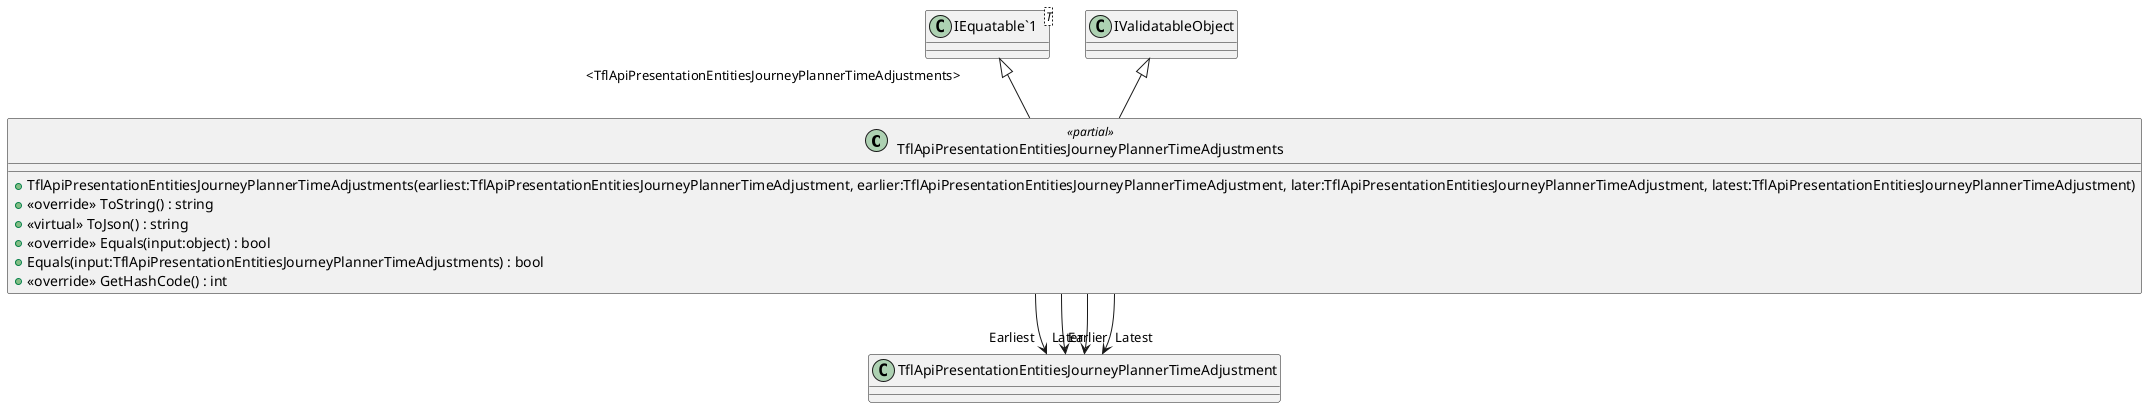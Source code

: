 @startuml
class TflApiPresentationEntitiesJourneyPlannerTimeAdjustments <<partial>> {
    + TflApiPresentationEntitiesJourneyPlannerTimeAdjustments(earliest:TflApiPresentationEntitiesJourneyPlannerTimeAdjustment, earlier:TflApiPresentationEntitiesJourneyPlannerTimeAdjustment, later:TflApiPresentationEntitiesJourneyPlannerTimeAdjustment, latest:TflApiPresentationEntitiesJourneyPlannerTimeAdjustment)
    + <<override>> ToString() : string
    + <<virtual>> ToJson() : string
    + <<override>> Equals(input:object) : bool
    + Equals(input:TflApiPresentationEntitiesJourneyPlannerTimeAdjustments) : bool
    + <<override>> GetHashCode() : int
}
class "IEquatable`1"<T> {
}
"IEquatable`1" "<TflApiPresentationEntitiesJourneyPlannerTimeAdjustments>" <|-- TflApiPresentationEntitiesJourneyPlannerTimeAdjustments
IValidatableObject <|-- TflApiPresentationEntitiesJourneyPlannerTimeAdjustments
TflApiPresentationEntitiesJourneyPlannerTimeAdjustments --> "Earliest" TflApiPresentationEntitiesJourneyPlannerTimeAdjustment
TflApiPresentationEntitiesJourneyPlannerTimeAdjustments --> "Earlier" TflApiPresentationEntitiesJourneyPlannerTimeAdjustment
TflApiPresentationEntitiesJourneyPlannerTimeAdjustments --> "Later" TflApiPresentationEntitiesJourneyPlannerTimeAdjustment
TflApiPresentationEntitiesJourneyPlannerTimeAdjustments --> "Latest" TflApiPresentationEntitiesJourneyPlannerTimeAdjustment
@enduml
